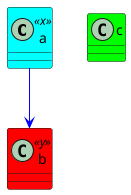 {
  "sha1": "3cyuiw8ega1eo8h90yodtttu25132v",
  "insertion": {
    "when": "2024-05-30T20:48:20.238Z",
    "url": "https://forum.plantuml.net/12396/user-defined-style-targets-in-activity-diagram-beta",
    "user": "plantuml@gmail.com"
  }
}
@startuml
<style>
classDiagram
{
 arrow {
     LineColor blue
 }
 class {
     BackgroundColor #00ff00  
 }
 .x {
     BackgroundColor #00ffff  
 }
 .y {
     BackgroundColor #ff0000  
 }
}
</style>
class a <<x>>
class b <<y>>
class c
a --> b
@enduml
